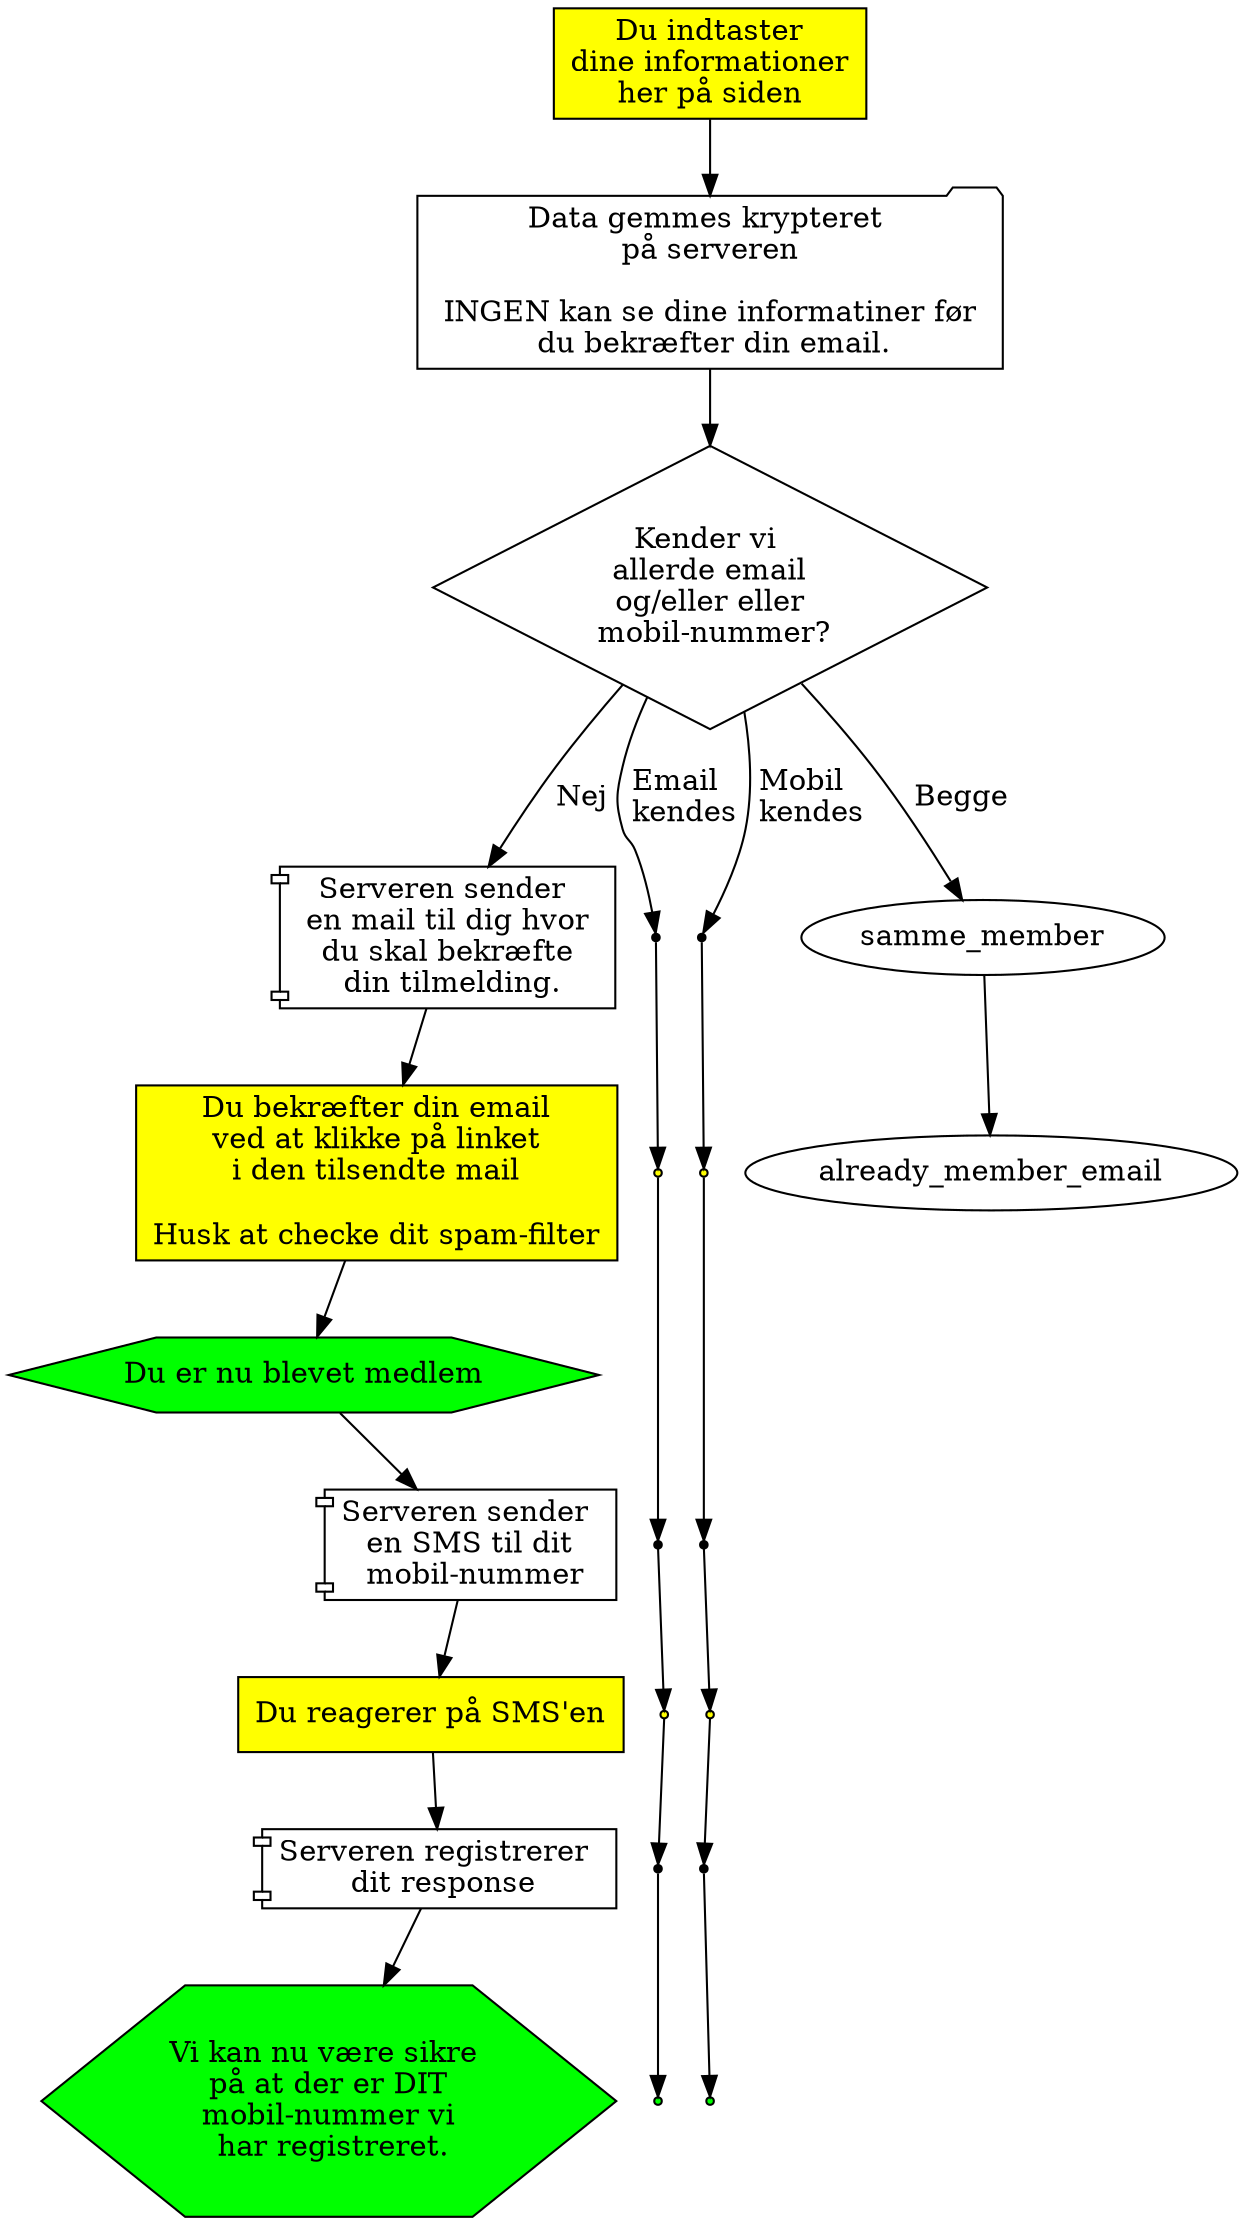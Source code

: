 digraph indmeldelse {
  { # Dine handlinger
    node [ shape=box style=filled fillcolor=yellow ];
    indtast                [label="Du indtaster\ndine informationer\nher på siden"];
    subgraph cluster_server_sender_email {
      style=invis;
      node                 [label="Du bekræfter din email\nved at klikke på linket\ni den tilsendte mail\n\nHusk at checke dit spam-filter"];
      confirm_email_nyt_medlem;
      confirm_email_add_email [shape=point];
      confirm_email_add_mobil [shape=point];
    }
    subgraph cluster_server_sender_sms {
      style=invis;
      node                 [label="Du reagerer på SMS'en"];
      confirm_sms_nyt_medlem;
      confirm_sms_add_email [shape=point];
      confirm_sms_add_mobil [shape=point];
    }
  }
  send_tilmelding        [shape=folder label="Data gemmes krypteret \n på serveren \n \n INGEN kan se dine informatiner før \n du bekræfter din email."];
  { # Server-aktiviteter
    node [shape=component];
    subgraph cluster_server_sender_email {
      style=invis;
      node                 [label="Serveren sender \n en mail til dig hvor \n du skal bekræfte \n din tilmelding."];
      server_sender_emai_nyt_medlem;
      server_sender_email_add_email [shape=point];
      server_sender_email_add_mobil [shape=point];
    }
    subgraph cluster_server_sender_sms {
      style=invis;
      node                 [label="Serveren sender \n en SMS til dit \n mobil-nummer"];
      server_sender_sms_nyt_medlem;
      server_sender_sms_add_email [shape=point];
      server_sender_sms_add_mobil [shape=point];
    }
    subgraph cluster_sms_confirmed {
      style=invis;
      node                 [label="Serveren registrerer \n dit response"];
      sms_confirmed_nyt_medlem;
      sms_confirmed_add_email [shape=point];
      sms_confirmed_add_mobil [shape=point];
    }
  }
  { # Results
    node [shape=hexagon   style=filled fillcolor=green ];
    du_biver_medlem        [label="Du er nu blevet medlem"];
    mobile_ok              [label="Vi kan nu være sikre \n på at der er DIT \n mobil-nummer vi \n har registreret."]; 
    email_added            [label="Den nye \n ekstra email er \n registreret." shape=point];
    mobil_added            [label="Dit nye \n mobil-nummer er \n registreret." shape=point]; 
  }
  { # Valg
    node [shape=diamond];
    findes_allerede        [label="Kender vi \n allerde email \n og/eller eller \n mobil-nummer?"];
  }

  indtast -> send_tilmelding -> findes_allerede;
                                findes_allerede -> server_sender_emai_nyt_medlem [label="Nej"];
                                                   server_sender_emai_nyt_medlem -> confirm_email_nyt_medlem -> du_biver_medlem ->
                                                   server_sender_sms_nyt_medlem  -> confirm_sms_nyt_medlem   -> sms_confirmed_nyt_medlem -> mobile_ok;
                                findes_allerede -> server_sender_email_add_email [label="Email \n kendes"];
                                                   server_sender_email_add_email -> confirm_email_add_email  ->
                                                   server_sender_sms_add_email   -> confirm_sms_add_email    -> sms_confirmed_add_email -> email_added;
                                findes_allerede -> server_sender_email_add_mobil [label="Mobil \n kendes"];
                                                   server_sender_email_add_mobil -> confirm_email_add_mobil  ->
                                                   server_sender_sms_add_mobil   -> confirm_sms_add_mobil    -> sms_confirmed_add_mobil -> mobil_added;
                                findes_allerede-> samme_member                   [label="Begge"];
                                                  samme_member -> already_member_email;
}
